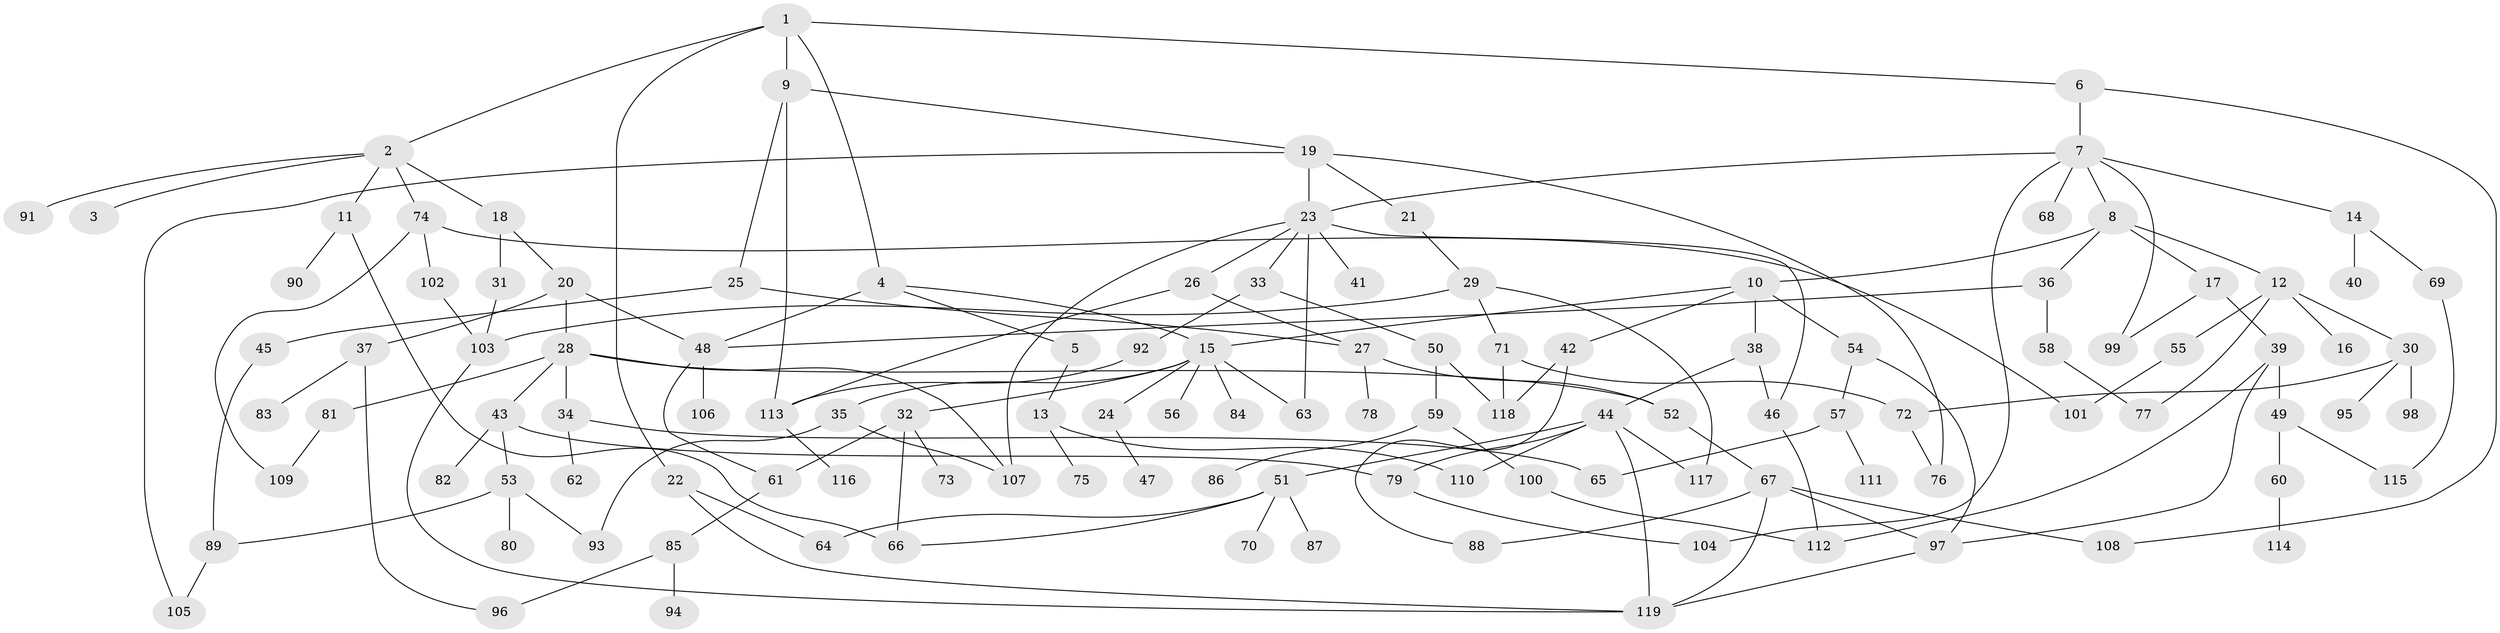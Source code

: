 // coarse degree distribution, {7: 0.08333333333333333, 3: 0.3055555555555556, 8: 0.027777777777777776, 2: 0.08333333333333333, 13: 0.027777777777777776, 6: 0.1388888888888889, 5: 0.1111111111111111, 4: 0.08333333333333333, 1: 0.1388888888888889}
// Generated by graph-tools (version 1.1) at 2025/48/03/04/25 22:48:57]
// undirected, 119 vertices, 164 edges
graph export_dot {
  node [color=gray90,style=filled];
  1;
  2;
  3;
  4;
  5;
  6;
  7;
  8;
  9;
  10;
  11;
  12;
  13;
  14;
  15;
  16;
  17;
  18;
  19;
  20;
  21;
  22;
  23;
  24;
  25;
  26;
  27;
  28;
  29;
  30;
  31;
  32;
  33;
  34;
  35;
  36;
  37;
  38;
  39;
  40;
  41;
  42;
  43;
  44;
  45;
  46;
  47;
  48;
  49;
  50;
  51;
  52;
  53;
  54;
  55;
  56;
  57;
  58;
  59;
  60;
  61;
  62;
  63;
  64;
  65;
  66;
  67;
  68;
  69;
  70;
  71;
  72;
  73;
  74;
  75;
  76;
  77;
  78;
  79;
  80;
  81;
  82;
  83;
  84;
  85;
  86;
  87;
  88;
  89;
  90;
  91;
  92;
  93;
  94;
  95;
  96;
  97;
  98;
  99;
  100;
  101;
  102;
  103;
  104;
  105;
  106;
  107;
  108;
  109;
  110;
  111;
  112;
  113;
  114;
  115;
  116;
  117;
  118;
  119;
  1 -- 2;
  1 -- 4;
  1 -- 6;
  1 -- 9;
  1 -- 22;
  2 -- 3;
  2 -- 11;
  2 -- 18;
  2 -- 74;
  2 -- 91;
  4 -- 5;
  4 -- 15;
  4 -- 48;
  5 -- 13;
  6 -- 7;
  6 -- 108;
  7 -- 8;
  7 -- 14;
  7 -- 68;
  7 -- 99;
  7 -- 104;
  7 -- 23;
  8 -- 10;
  8 -- 12;
  8 -- 17;
  8 -- 36;
  9 -- 19;
  9 -- 25;
  9 -- 113;
  10 -- 38;
  10 -- 42;
  10 -- 54;
  10 -- 15;
  11 -- 90;
  11 -- 66;
  12 -- 16;
  12 -- 30;
  12 -- 55;
  12 -- 77;
  13 -- 75;
  13 -- 110;
  14 -- 40;
  14 -- 69;
  15 -- 24;
  15 -- 32;
  15 -- 35;
  15 -- 56;
  15 -- 63;
  15 -- 84;
  17 -- 39;
  17 -- 99;
  18 -- 20;
  18 -- 31;
  19 -- 21;
  19 -- 23;
  19 -- 105;
  19 -- 76;
  20 -- 28;
  20 -- 37;
  20 -- 48;
  21 -- 29;
  22 -- 64;
  22 -- 119;
  23 -- 26;
  23 -- 33;
  23 -- 41;
  23 -- 46;
  23 -- 107;
  23 -- 63;
  24 -- 47;
  25 -- 27;
  25 -- 45;
  26 -- 27;
  26 -- 113;
  27 -- 52;
  27 -- 78;
  28 -- 34;
  28 -- 43;
  28 -- 81;
  28 -- 52;
  28 -- 107;
  29 -- 71;
  29 -- 103;
  29 -- 117;
  30 -- 95;
  30 -- 98;
  30 -- 72;
  31 -- 103;
  32 -- 61;
  32 -- 73;
  32 -- 66;
  33 -- 50;
  33 -- 92;
  34 -- 62;
  34 -- 65;
  35 -- 93;
  35 -- 107;
  36 -- 58;
  36 -- 48;
  37 -- 83;
  37 -- 96;
  38 -- 44;
  38 -- 46;
  39 -- 49;
  39 -- 112;
  39 -- 97;
  42 -- 118;
  42 -- 88;
  43 -- 53;
  43 -- 82;
  43 -- 79;
  44 -- 51;
  44 -- 79;
  44 -- 110;
  44 -- 117;
  44 -- 119;
  45 -- 89;
  46 -- 112;
  48 -- 106;
  48 -- 61;
  49 -- 60;
  49 -- 115;
  50 -- 59;
  50 -- 118;
  51 -- 66;
  51 -- 70;
  51 -- 87;
  51 -- 64;
  52 -- 67;
  53 -- 80;
  53 -- 89;
  53 -- 93;
  54 -- 57;
  54 -- 97;
  55 -- 101;
  57 -- 111;
  57 -- 65;
  58 -- 77;
  59 -- 86;
  59 -- 100;
  60 -- 114;
  61 -- 85;
  67 -- 88;
  67 -- 119;
  67 -- 108;
  67 -- 97;
  69 -- 115;
  71 -- 72;
  71 -- 118;
  72 -- 76;
  74 -- 102;
  74 -- 109;
  74 -- 101;
  79 -- 104;
  81 -- 109;
  85 -- 94;
  85 -- 96;
  89 -- 105;
  92 -- 113;
  97 -- 119;
  100 -- 112;
  102 -- 103;
  103 -- 119;
  113 -- 116;
}
